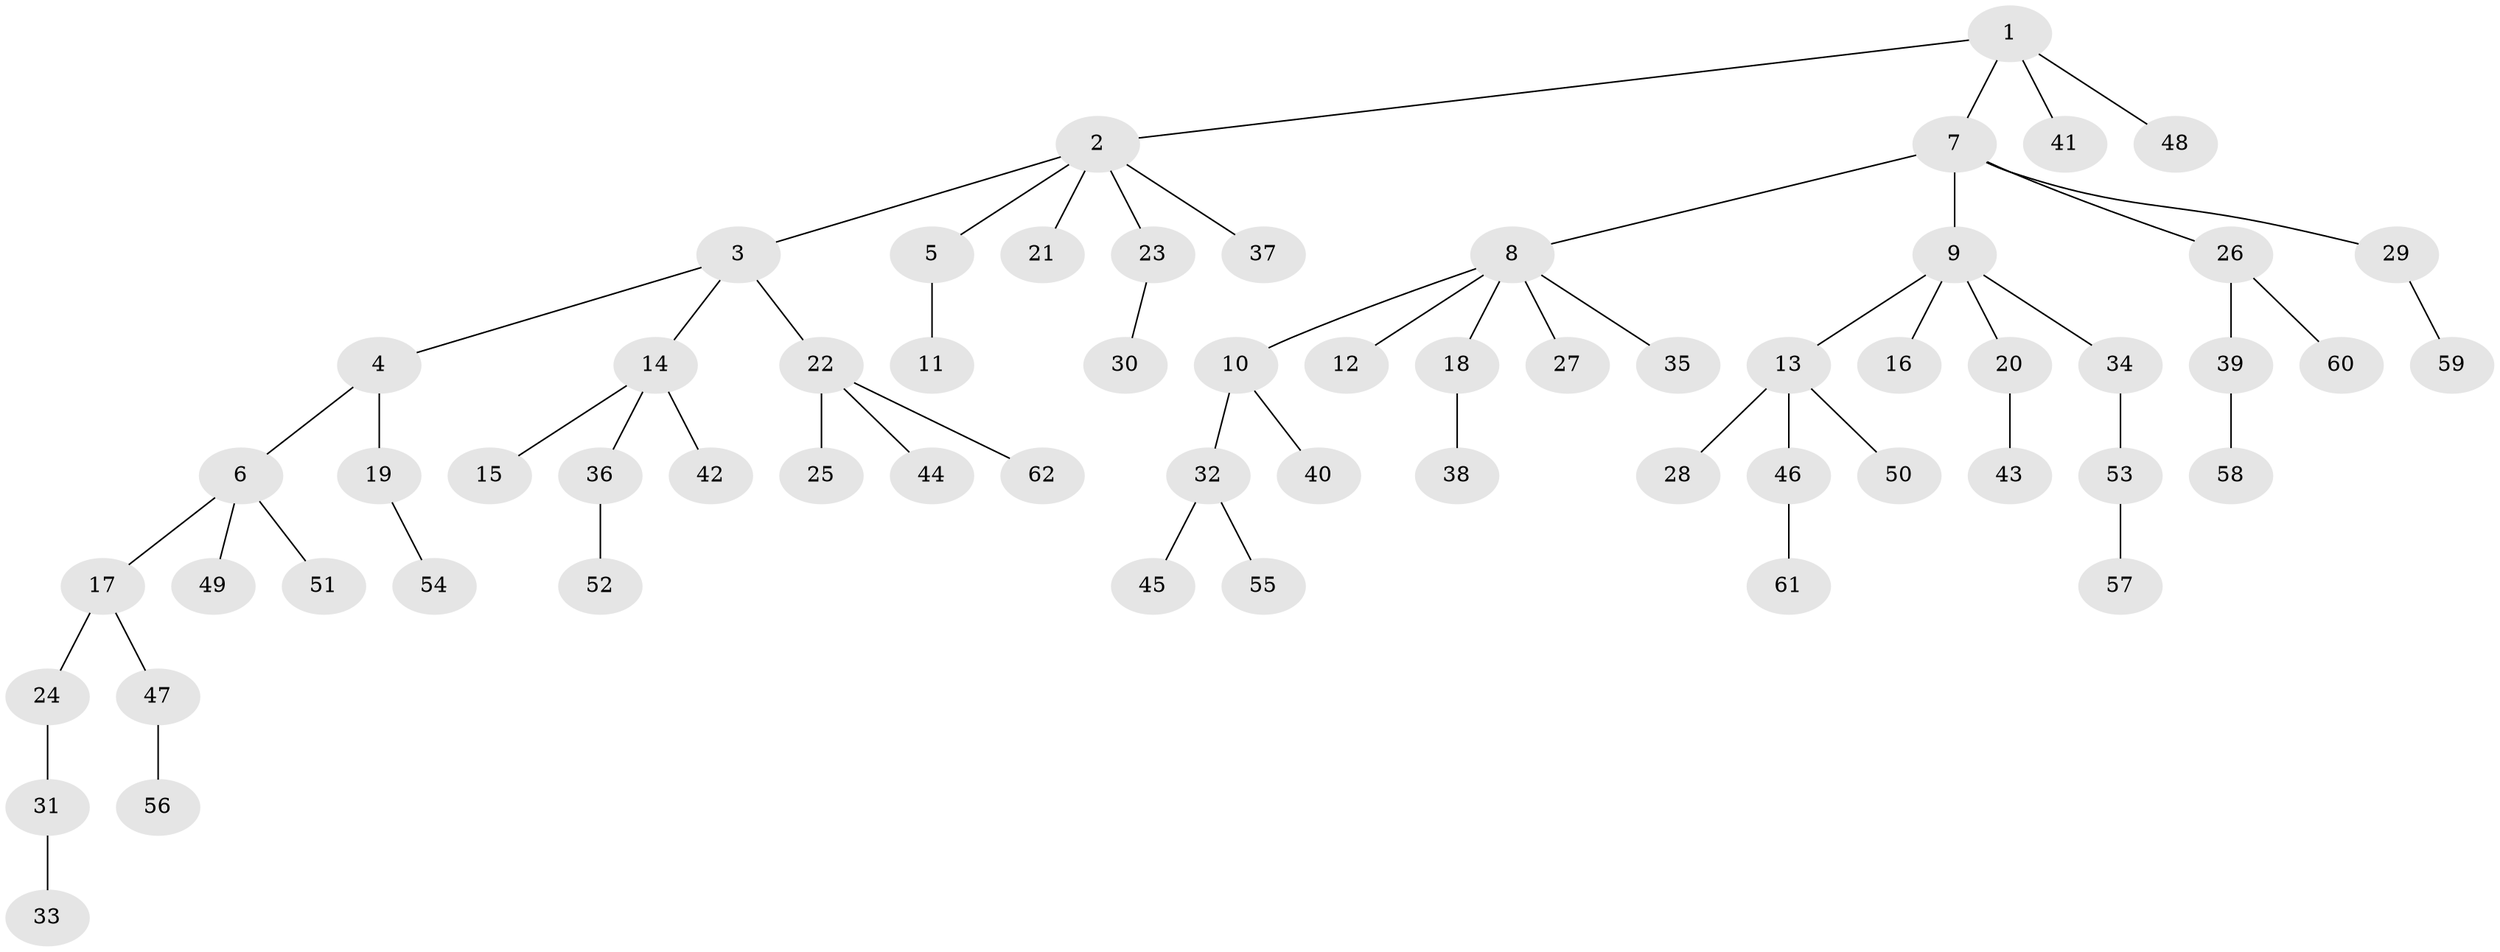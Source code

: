 // Generated by graph-tools (version 1.1) at 2025/26/03/09/25 03:26:33]
// undirected, 62 vertices, 61 edges
graph export_dot {
graph [start="1"]
  node [color=gray90,style=filled];
  1;
  2;
  3;
  4;
  5;
  6;
  7;
  8;
  9;
  10;
  11;
  12;
  13;
  14;
  15;
  16;
  17;
  18;
  19;
  20;
  21;
  22;
  23;
  24;
  25;
  26;
  27;
  28;
  29;
  30;
  31;
  32;
  33;
  34;
  35;
  36;
  37;
  38;
  39;
  40;
  41;
  42;
  43;
  44;
  45;
  46;
  47;
  48;
  49;
  50;
  51;
  52;
  53;
  54;
  55;
  56;
  57;
  58;
  59;
  60;
  61;
  62;
  1 -- 2;
  1 -- 7;
  1 -- 41;
  1 -- 48;
  2 -- 3;
  2 -- 5;
  2 -- 21;
  2 -- 23;
  2 -- 37;
  3 -- 4;
  3 -- 14;
  3 -- 22;
  4 -- 6;
  4 -- 19;
  5 -- 11;
  6 -- 17;
  6 -- 49;
  6 -- 51;
  7 -- 8;
  7 -- 9;
  7 -- 26;
  7 -- 29;
  8 -- 10;
  8 -- 12;
  8 -- 18;
  8 -- 27;
  8 -- 35;
  9 -- 13;
  9 -- 16;
  9 -- 20;
  9 -- 34;
  10 -- 32;
  10 -- 40;
  13 -- 28;
  13 -- 46;
  13 -- 50;
  14 -- 15;
  14 -- 36;
  14 -- 42;
  17 -- 24;
  17 -- 47;
  18 -- 38;
  19 -- 54;
  20 -- 43;
  22 -- 25;
  22 -- 44;
  22 -- 62;
  23 -- 30;
  24 -- 31;
  26 -- 39;
  26 -- 60;
  29 -- 59;
  31 -- 33;
  32 -- 45;
  32 -- 55;
  34 -- 53;
  36 -- 52;
  39 -- 58;
  46 -- 61;
  47 -- 56;
  53 -- 57;
}
